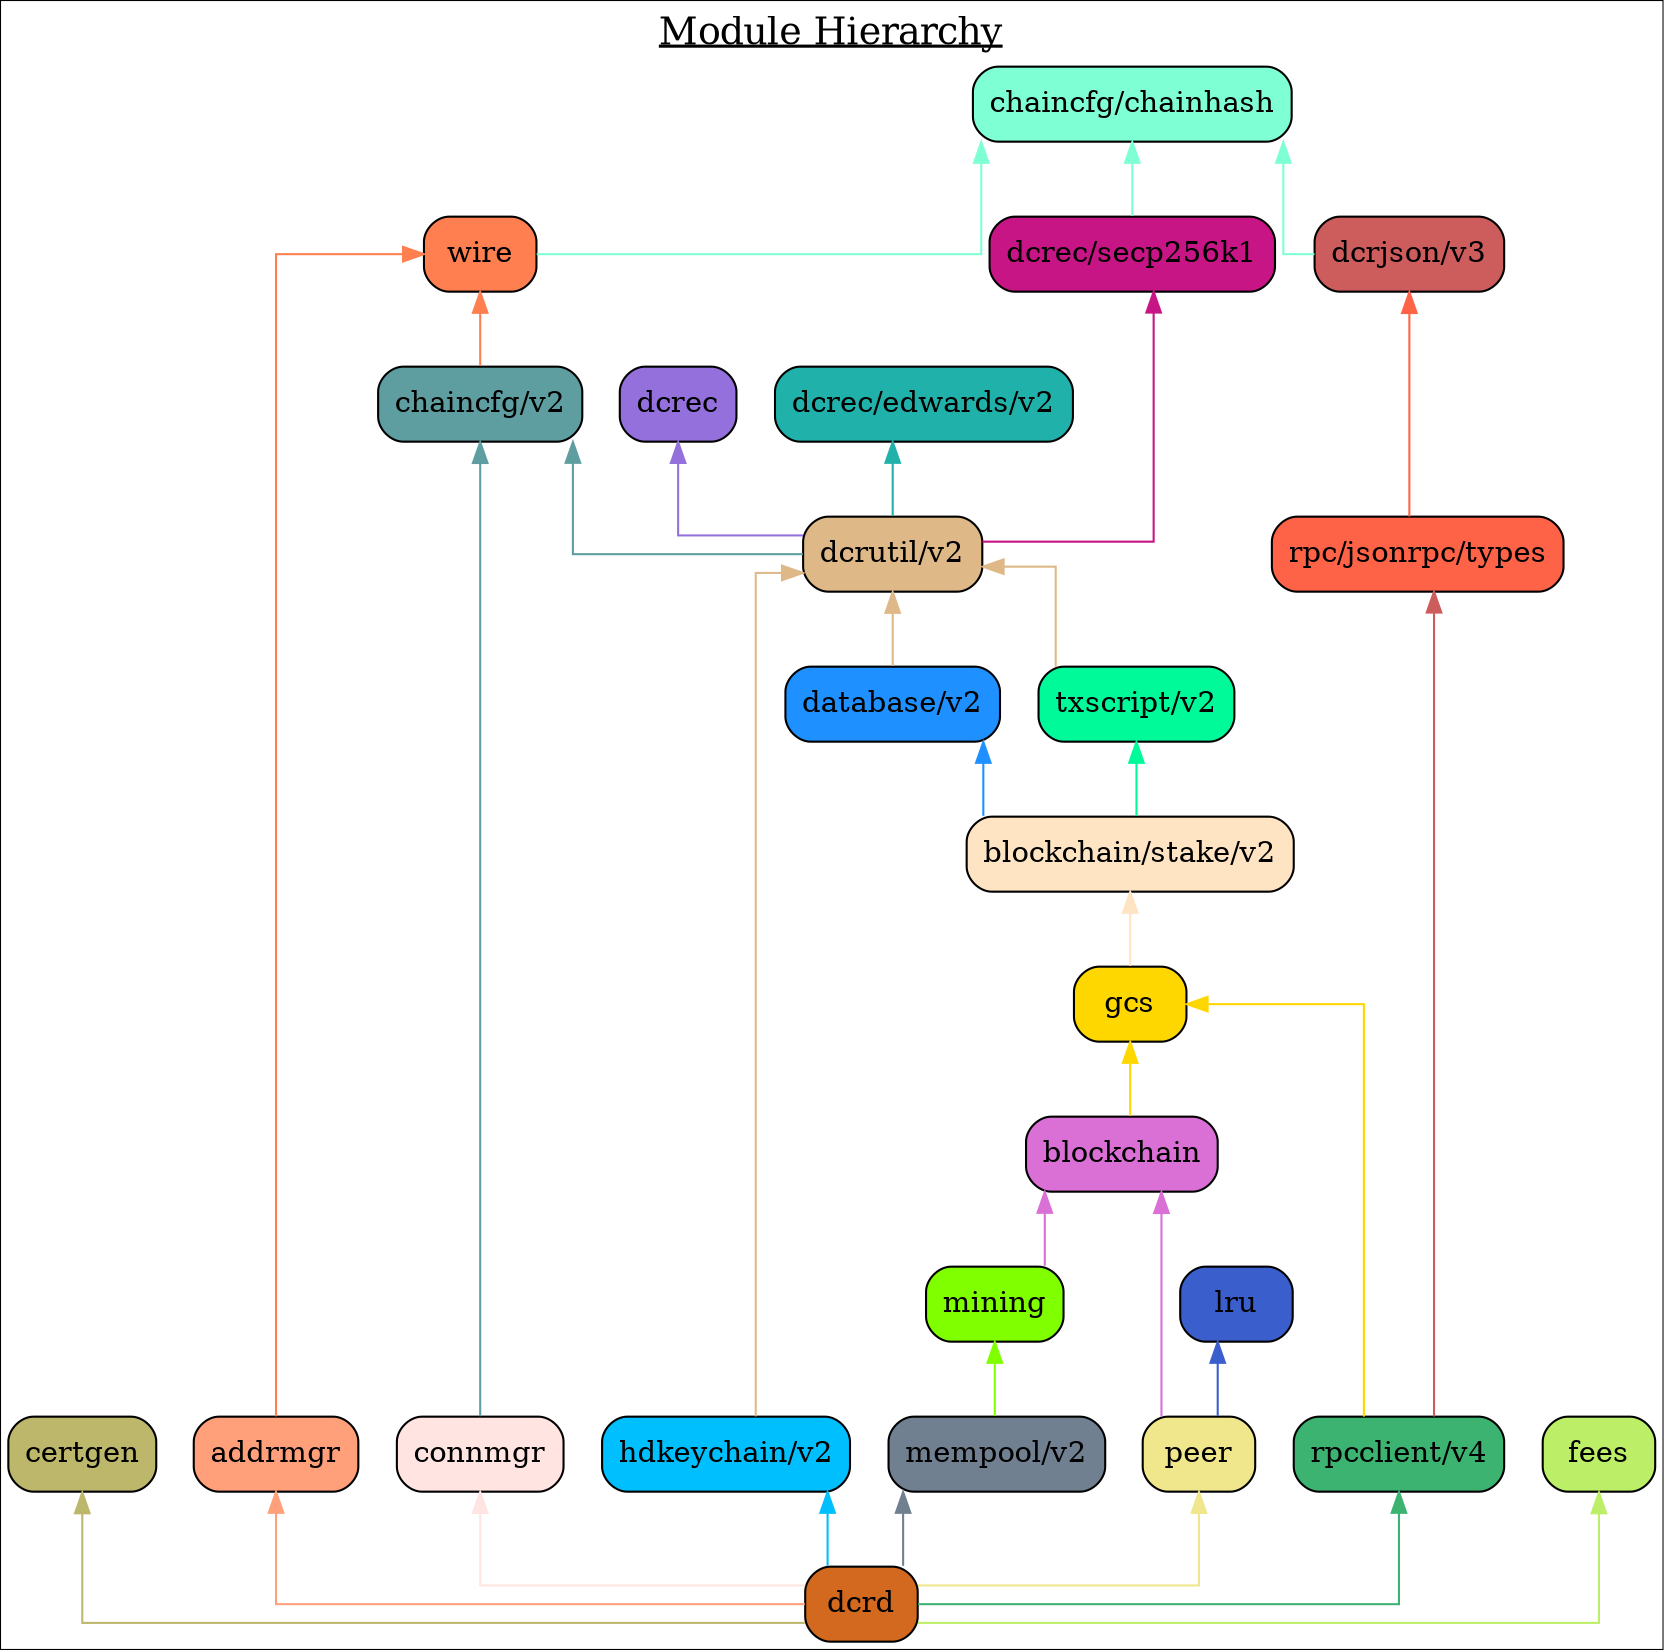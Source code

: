 digraph {
	graph [splines=ortho colorscheme=svg label=<<u>Module Hierarchy</u>> labelloc=t fontsize=18.0]
	node [shape=box style="filled, rounded"]

	certgen [label="certgen" fillcolor=darkkhaki]
	chainhash [label="chaincfg/chainhash" fillcolor=aquamarine]
	dcrjson [label="dcrjson/v3" fillcolor=indianred]
	types [label="rpc/jsonrpc/types" fillcolor=tomato]
	wire [label="wire" fillcolor=coral]
	addrmgr [label="addrmgr" fillcolor=lightsalmon]
	chaincfg [label="chaincfg/v2" fillcolor=cadetblue]
	connmgr [label="connmgr" fillcolor=mistyrose]
	dcrec [label="dcrec" fillcolor=mediumpurple]
	edwards [label="dcrec/edwards/v2" fillcolor=lightseagreen]
	secp256k1 [label="dcrec/secp256k1" fillcolor=mediumvioletred]
	dcrutil [label="dcrutil/v2" fillcolor=burlywood]
	database [label="database/v2" fillcolor=dodgerblue]
	hdkeychain [label="hdkeychain/v2" fillcolor=deepskyblue]
	txscript [label="txscript/v2" fillcolor=mediumspringgreen]
	stake [label="blockchain/stake/v2" fillcolor=bisque]
	gcs [label="gcs" fillcolor=gold]
	blockchain [label="blockchain" fillcolor=orchid]
	mempool [label="mempool/v2" fillcolor=slategray]
	mining [label="mining" fillcolor=chartreuse]
	lru  [label="lru" fillcolor=royalblue3]
	peer [label="peer" fillcolor=khaki]
	rpcclient [label="rpcclient/v4" fillcolor=mediumseagreen]
	fees [label="fees" fillcolor=darkolivegreen2]
	dcrd [label="dcrd" fillcolor=chocolate]

	{rank=same connmgr addrmgr hdkeychain peer rpcclient mempool}

	certgen
	chainhash -> dcrjson [dir=back color=aquamarine]
	chainhash -> wire [dir=back color=aquamarine]
	wire -> addrmgr [dir=back color=coral]
	wire -> chaincfg [dir=back color=coral]
	chaincfg -> connmgr [dir=back color=cadetblue]
	chainhash -> secp256k1 [dir=back color=aquamarine]
	chaincfg -> dcrutil [dir=back color=cadetblue]
	dcrec -> dcrutil [dir=back color=mediumpurple]
	edwards ->  dcrutil [dir=back color=lightseagreen]
	secp256k1 ->  dcrutil [dir=back color=mediumvioletred]
	dcrutil -> database [dir=back color=burlywood]
	dcrutil -> hdkeychain [dir=back color=burlywood]
	dcrutil -> txscript [dir=back color=burlywood]
	database ->  stake [dir=back color=dodgerblue]
	txscript -> stake [dir=back color=mediumspringgreen]
	stake -> gcs [dir=back color=bisque]
	gcs -> blockchain [dir=back color=gold]
	gcs -> rpcclient [dir=back color=gold]
	blockchain -> mining [dir=back color=orchid]
	mining -> mempool [dir=back color=chartreuse]
	lru -> peer [dir=back color=royalblue3]
	blockchain -> peer [dir=back color=orchid]
	dcrjson -> types [dir=back color=tomato]
	types -> rpcclient [dir=back color=indianred]

	fees -> dcrd [dir=back color=darkolivegreen2]
	mempool -> dcrd [dir=back color=slategray]
	certgen -> dcrd [dir=back color=darkkhaki]
	addrmgr -> dcrd [dir=back color=lightsalmon]
	hdkeychain -> dcrd [dir=back color=deepskyblue]
	connmgr -> dcrd [dir=back color=mistyrose]
	rpcclient -> dcrd [dir=back color=mediumseagreen]
	peer -> dcrd [dir=back color=khaki]
}
